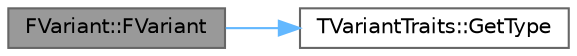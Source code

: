 digraph "FVariant::FVariant"
{
 // INTERACTIVE_SVG=YES
 // LATEX_PDF_SIZE
  bgcolor="transparent";
  edge [fontname=Helvetica,fontsize=10,labelfontname=Helvetica,labelfontsize=10];
  node [fontname=Helvetica,fontsize=10,shape=box,height=0.2,width=0.4];
  rankdir="LR";
  Node1 [id="Node000001",label="FVariant::FVariant",height=0.2,width=0.4,color="gray40", fillcolor="grey60", style="filled", fontcolor="black",tooltip="Creates and initializes a new instance with the specified value."];
  Node1 -> Node2 [id="edge1_Node000001_Node000002",color="steelblue1",style="solid",tooltip=" "];
  Node2 [id="Node000002",label="TVariantTraits::GetType",height=0.2,width=0.4,color="grey40", fillcolor="white", style="filled",URL="$d0/d4f/structTVariantTraits.html#ad74890d5b03917d06cd88eaa6d4d8415",tooltip=" "];
}
